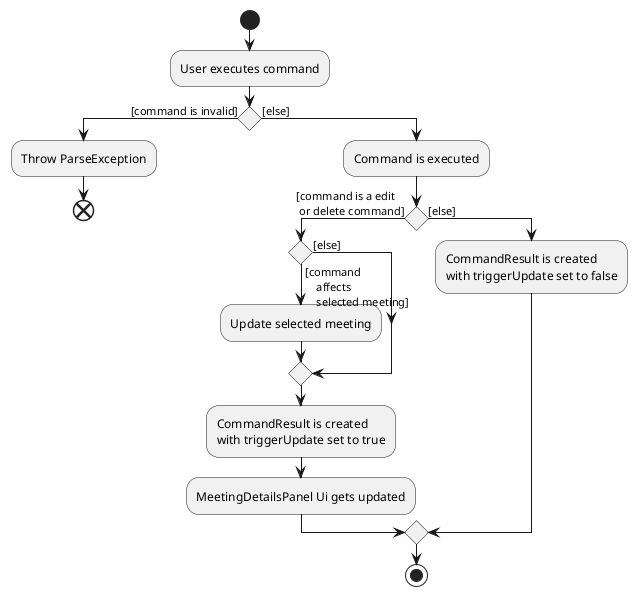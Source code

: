 @startuml

start
:User executes command;

if () then ([command is invalid])
    :Throw ParseException;
    end
else ([else])
    :Command is executed;
if () then ([command is a edit
 or delete command])
    if () then ([command
    affects
    selected meeting])
        :Update selected meeting;
    else([else])
    endif
    :CommandResult is created
    with triggerUpdate set to true;
    :MeetingDetailsPanel Ui gets updated;
else ([else])
    :CommandResult is created
    with triggerUpdate set to false;
endif



stop
@enduml

